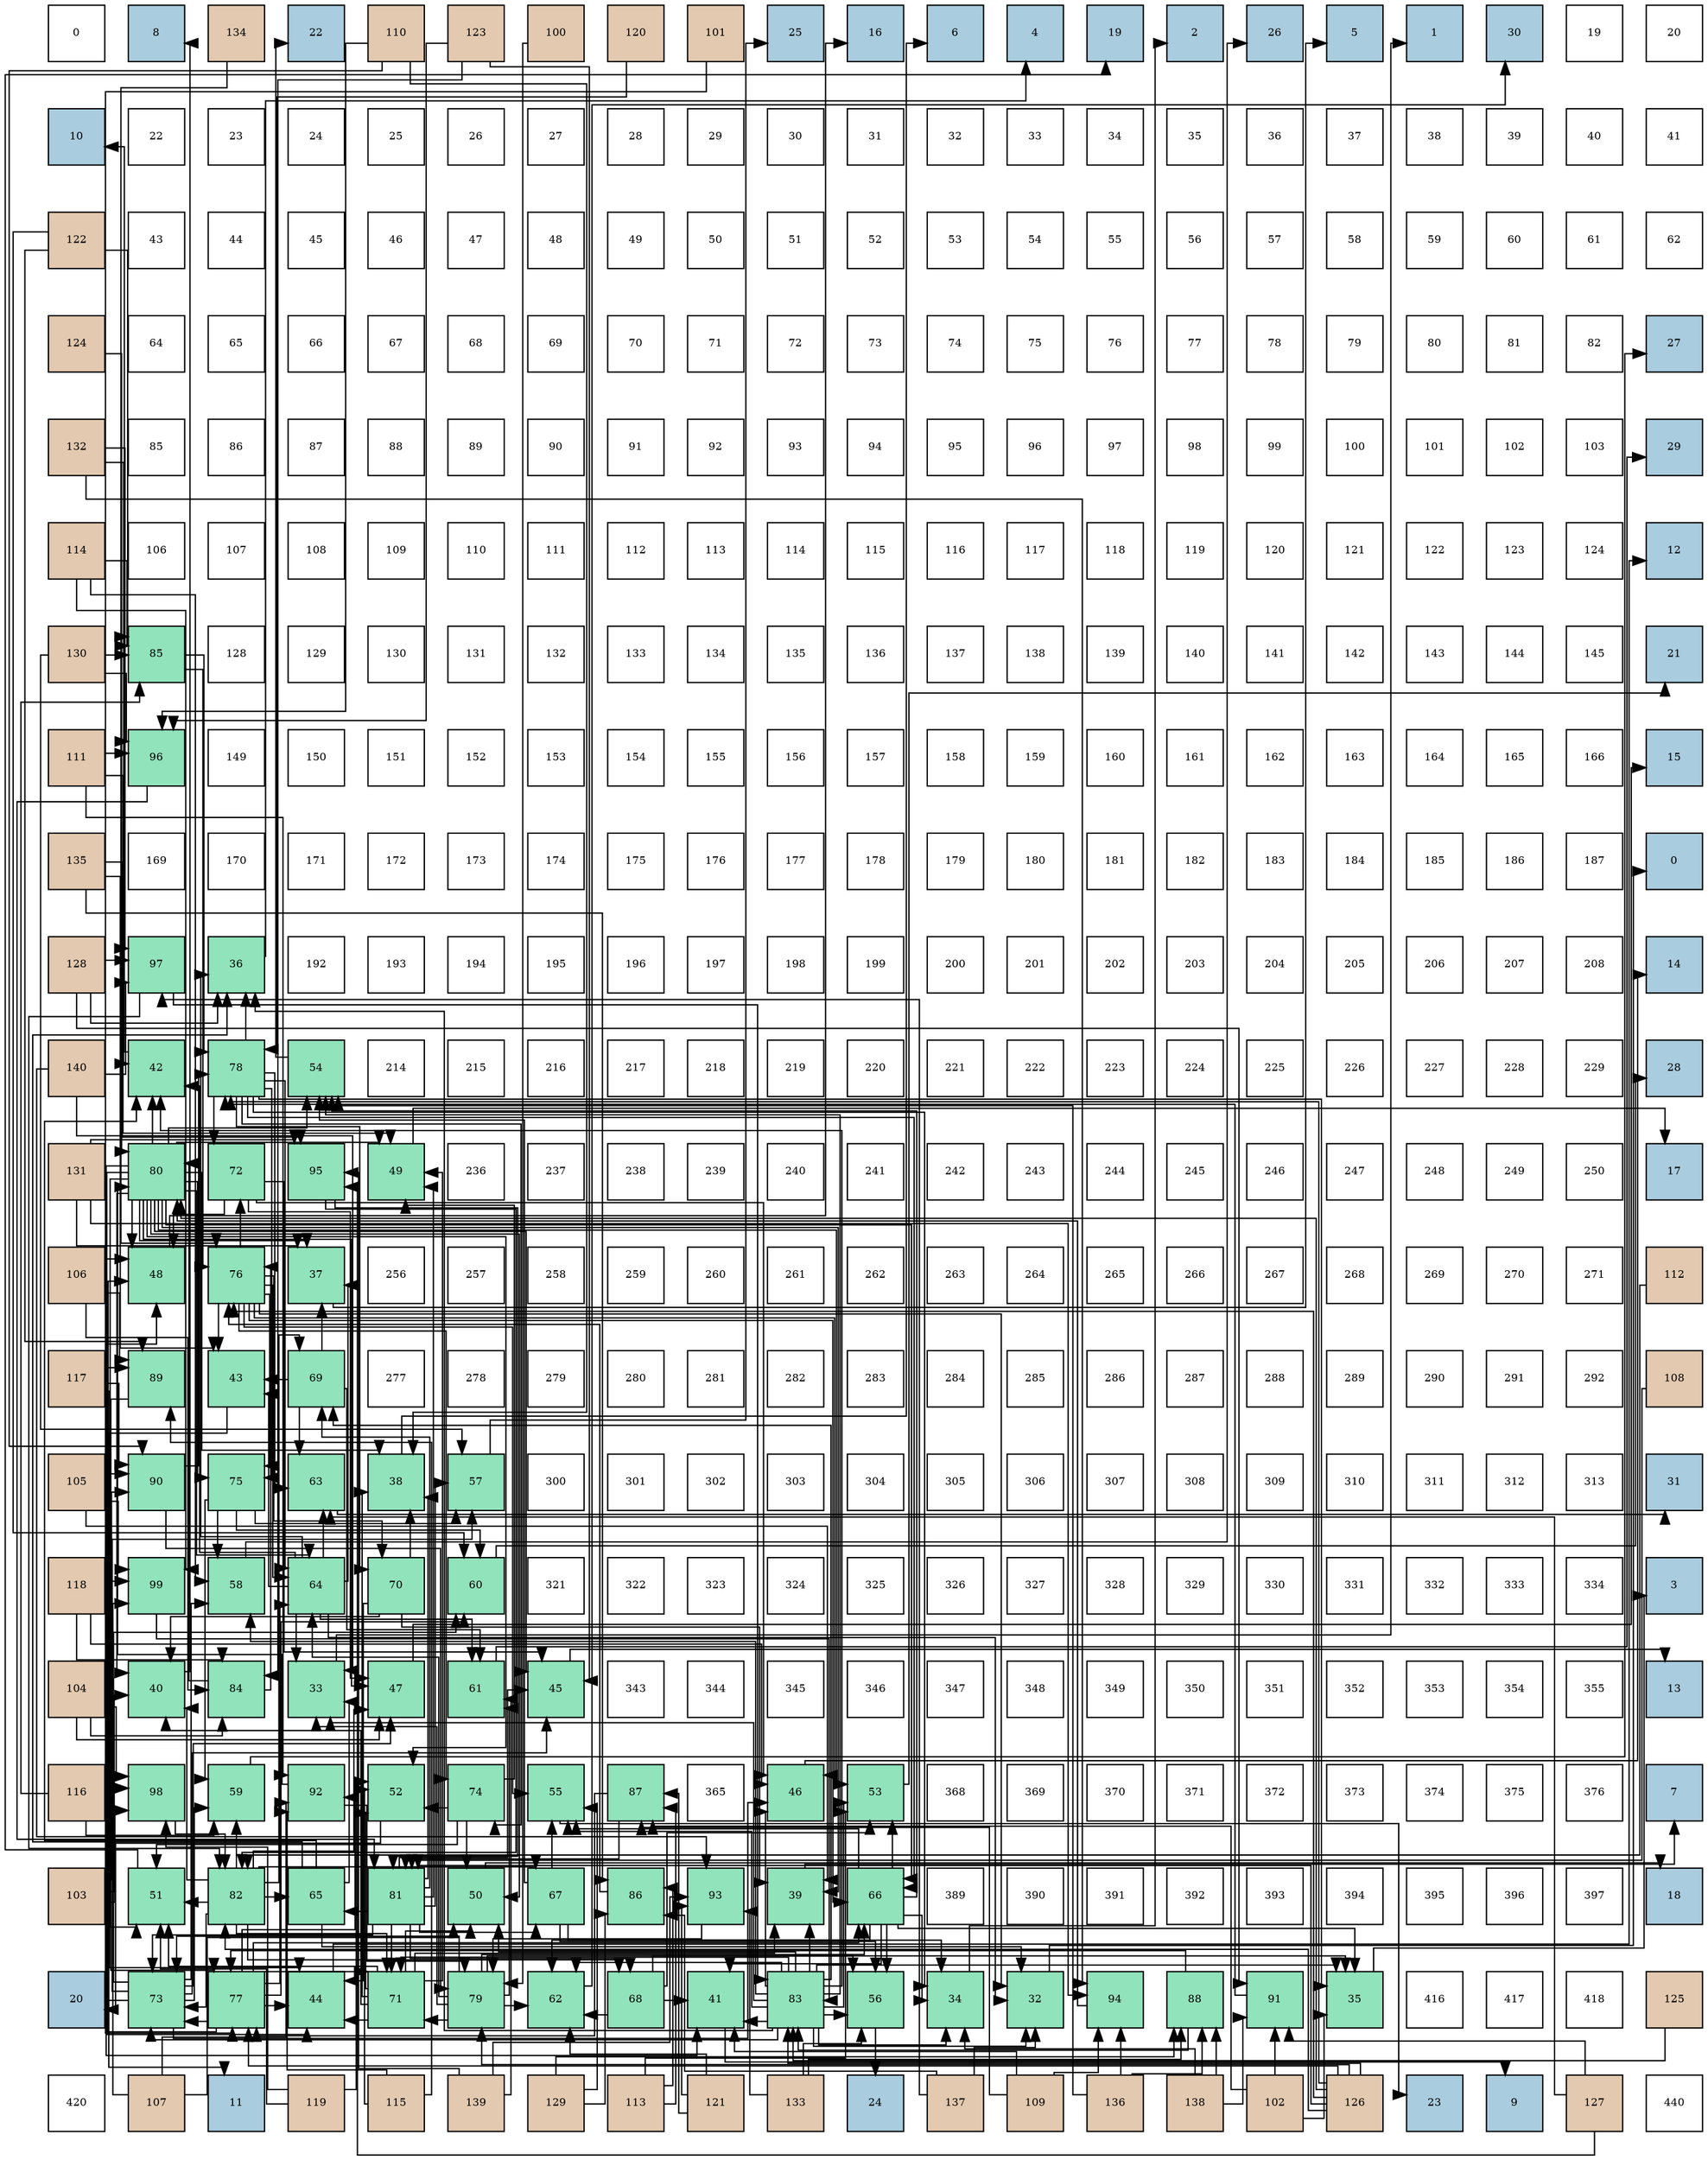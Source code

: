 digraph layout{
 rankdir=TB;
 splines=ortho;
 node [style=filled shape=square fixedsize=true width=0.6];
0[label="0", fontsize=8, fillcolor="#ffffff"];
1[label="8", fontsize=8, fillcolor="#a9ccde"];
2[label="134", fontsize=8, fillcolor="#e3c9af"];
3[label="22", fontsize=8, fillcolor="#a9ccde"];
4[label="110", fontsize=8, fillcolor="#e3c9af"];
5[label="123", fontsize=8, fillcolor="#e3c9af"];
6[label="100", fontsize=8, fillcolor="#e3c9af"];
7[label="120", fontsize=8, fillcolor="#e3c9af"];
8[label="101", fontsize=8, fillcolor="#e3c9af"];
9[label="25", fontsize=8, fillcolor="#a9ccde"];
10[label="16", fontsize=8, fillcolor="#a9ccde"];
11[label="6", fontsize=8, fillcolor="#a9ccde"];
12[label="4", fontsize=8, fillcolor="#a9ccde"];
13[label="19", fontsize=8, fillcolor="#a9ccde"];
14[label="2", fontsize=8, fillcolor="#a9ccde"];
15[label="26", fontsize=8, fillcolor="#a9ccde"];
16[label="5", fontsize=8, fillcolor="#a9ccde"];
17[label="1", fontsize=8, fillcolor="#a9ccde"];
18[label="30", fontsize=8, fillcolor="#a9ccde"];
19[label="19", fontsize=8, fillcolor="#ffffff"];
20[label="20", fontsize=8, fillcolor="#ffffff"];
21[label="10", fontsize=8, fillcolor="#a9ccde"];
22[label="22", fontsize=8, fillcolor="#ffffff"];
23[label="23", fontsize=8, fillcolor="#ffffff"];
24[label="24", fontsize=8, fillcolor="#ffffff"];
25[label="25", fontsize=8, fillcolor="#ffffff"];
26[label="26", fontsize=8, fillcolor="#ffffff"];
27[label="27", fontsize=8, fillcolor="#ffffff"];
28[label="28", fontsize=8, fillcolor="#ffffff"];
29[label="29", fontsize=8, fillcolor="#ffffff"];
30[label="30", fontsize=8, fillcolor="#ffffff"];
31[label="31", fontsize=8, fillcolor="#ffffff"];
32[label="32", fontsize=8, fillcolor="#ffffff"];
33[label="33", fontsize=8, fillcolor="#ffffff"];
34[label="34", fontsize=8, fillcolor="#ffffff"];
35[label="35", fontsize=8, fillcolor="#ffffff"];
36[label="36", fontsize=8, fillcolor="#ffffff"];
37[label="37", fontsize=8, fillcolor="#ffffff"];
38[label="38", fontsize=8, fillcolor="#ffffff"];
39[label="39", fontsize=8, fillcolor="#ffffff"];
40[label="40", fontsize=8, fillcolor="#ffffff"];
41[label="41", fontsize=8, fillcolor="#ffffff"];
42[label="122", fontsize=8, fillcolor="#e3c9af"];
43[label="43", fontsize=8, fillcolor="#ffffff"];
44[label="44", fontsize=8, fillcolor="#ffffff"];
45[label="45", fontsize=8, fillcolor="#ffffff"];
46[label="46", fontsize=8, fillcolor="#ffffff"];
47[label="47", fontsize=8, fillcolor="#ffffff"];
48[label="48", fontsize=8, fillcolor="#ffffff"];
49[label="49", fontsize=8, fillcolor="#ffffff"];
50[label="50", fontsize=8, fillcolor="#ffffff"];
51[label="51", fontsize=8, fillcolor="#ffffff"];
52[label="52", fontsize=8, fillcolor="#ffffff"];
53[label="53", fontsize=8, fillcolor="#ffffff"];
54[label="54", fontsize=8, fillcolor="#ffffff"];
55[label="55", fontsize=8, fillcolor="#ffffff"];
56[label="56", fontsize=8, fillcolor="#ffffff"];
57[label="57", fontsize=8, fillcolor="#ffffff"];
58[label="58", fontsize=8, fillcolor="#ffffff"];
59[label="59", fontsize=8, fillcolor="#ffffff"];
60[label="60", fontsize=8, fillcolor="#ffffff"];
61[label="61", fontsize=8, fillcolor="#ffffff"];
62[label="62", fontsize=8, fillcolor="#ffffff"];
63[label="124", fontsize=8, fillcolor="#e3c9af"];
64[label="64", fontsize=8, fillcolor="#ffffff"];
65[label="65", fontsize=8, fillcolor="#ffffff"];
66[label="66", fontsize=8, fillcolor="#ffffff"];
67[label="67", fontsize=8, fillcolor="#ffffff"];
68[label="68", fontsize=8, fillcolor="#ffffff"];
69[label="69", fontsize=8, fillcolor="#ffffff"];
70[label="70", fontsize=8, fillcolor="#ffffff"];
71[label="71", fontsize=8, fillcolor="#ffffff"];
72[label="72", fontsize=8, fillcolor="#ffffff"];
73[label="73", fontsize=8, fillcolor="#ffffff"];
74[label="74", fontsize=8, fillcolor="#ffffff"];
75[label="75", fontsize=8, fillcolor="#ffffff"];
76[label="76", fontsize=8, fillcolor="#ffffff"];
77[label="77", fontsize=8, fillcolor="#ffffff"];
78[label="78", fontsize=8, fillcolor="#ffffff"];
79[label="79", fontsize=8, fillcolor="#ffffff"];
80[label="80", fontsize=8, fillcolor="#ffffff"];
81[label="81", fontsize=8, fillcolor="#ffffff"];
82[label="82", fontsize=8, fillcolor="#ffffff"];
83[label="27", fontsize=8, fillcolor="#a9ccde"];
84[label="132", fontsize=8, fillcolor="#e3c9af"];
85[label="85", fontsize=8, fillcolor="#ffffff"];
86[label="86", fontsize=8, fillcolor="#ffffff"];
87[label="87", fontsize=8, fillcolor="#ffffff"];
88[label="88", fontsize=8, fillcolor="#ffffff"];
89[label="89", fontsize=8, fillcolor="#ffffff"];
90[label="90", fontsize=8, fillcolor="#ffffff"];
91[label="91", fontsize=8, fillcolor="#ffffff"];
92[label="92", fontsize=8, fillcolor="#ffffff"];
93[label="93", fontsize=8, fillcolor="#ffffff"];
94[label="94", fontsize=8, fillcolor="#ffffff"];
95[label="95", fontsize=8, fillcolor="#ffffff"];
96[label="96", fontsize=8, fillcolor="#ffffff"];
97[label="97", fontsize=8, fillcolor="#ffffff"];
98[label="98", fontsize=8, fillcolor="#ffffff"];
99[label="99", fontsize=8, fillcolor="#ffffff"];
100[label="100", fontsize=8, fillcolor="#ffffff"];
101[label="101", fontsize=8, fillcolor="#ffffff"];
102[label="102", fontsize=8, fillcolor="#ffffff"];
103[label="103", fontsize=8, fillcolor="#ffffff"];
104[label="29", fontsize=8, fillcolor="#a9ccde"];
105[label="114", fontsize=8, fillcolor="#e3c9af"];
106[label="106", fontsize=8, fillcolor="#ffffff"];
107[label="107", fontsize=8, fillcolor="#ffffff"];
108[label="108", fontsize=8, fillcolor="#ffffff"];
109[label="109", fontsize=8, fillcolor="#ffffff"];
110[label="110", fontsize=8, fillcolor="#ffffff"];
111[label="111", fontsize=8, fillcolor="#ffffff"];
112[label="112", fontsize=8, fillcolor="#ffffff"];
113[label="113", fontsize=8, fillcolor="#ffffff"];
114[label="114", fontsize=8, fillcolor="#ffffff"];
115[label="115", fontsize=8, fillcolor="#ffffff"];
116[label="116", fontsize=8, fillcolor="#ffffff"];
117[label="117", fontsize=8, fillcolor="#ffffff"];
118[label="118", fontsize=8, fillcolor="#ffffff"];
119[label="119", fontsize=8, fillcolor="#ffffff"];
120[label="120", fontsize=8, fillcolor="#ffffff"];
121[label="121", fontsize=8, fillcolor="#ffffff"];
122[label="122", fontsize=8, fillcolor="#ffffff"];
123[label="123", fontsize=8, fillcolor="#ffffff"];
124[label="124", fontsize=8, fillcolor="#ffffff"];
125[label="12", fontsize=8, fillcolor="#a9ccde"];
126[label="130", fontsize=8, fillcolor="#e3c9af"];
127[label="85", fontsize=8, fillcolor="#91e3bb"];
128[label="128", fontsize=8, fillcolor="#ffffff"];
129[label="129", fontsize=8, fillcolor="#ffffff"];
130[label="130", fontsize=8, fillcolor="#ffffff"];
131[label="131", fontsize=8, fillcolor="#ffffff"];
132[label="132", fontsize=8, fillcolor="#ffffff"];
133[label="133", fontsize=8, fillcolor="#ffffff"];
134[label="134", fontsize=8, fillcolor="#ffffff"];
135[label="135", fontsize=8, fillcolor="#ffffff"];
136[label="136", fontsize=8, fillcolor="#ffffff"];
137[label="137", fontsize=8, fillcolor="#ffffff"];
138[label="138", fontsize=8, fillcolor="#ffffff"];
139[label="139", fontsize=8, fillcolor="#ffffff"];
140[label="140", fontsize=8, fillcolor="#ffffff"];
141[label="141", fontsize=8, fillcolor="#ffffff"];
142[label="142", fontsize=8, fillcolor="#ffffff"];
143[label="143", fontsize=8, fillcolor="#ffffff"];
144[label="144", fontsize=8, fillcolor="#ffffff"];
145[label="145", fontsize=8, fillcolor="#ffffff"];
146[label="21", fontsize=8, fillcolor="#a9ccde"];
147[label="111", fontsize=8, fillcolor="#e3c9af"];
148[label="96", fontsize=8, fillcolor="#91e3bb"];
149[label="149", fontsize=8, fillcolor="#ffffff"];
150[label="150", fontsize=8, fillcolor="#ffffff"];
151[label="151", fontsize=8, fillcolor="#ffffff"];
152[label="152", fontsize=8, fillcolor="#ffffff"];
153[label="153", fontsize=8, fillcolor="#ffffff"];
154[label="154", fontsize=8, fillcolor="#ffffff"];
155[label="155", fontsize=8, fillcolor="#ffffff"];
156[label="156", fontsize=8, fillcolor="#ffffff"];
157[label="157", fontsize=8, fillcolor="#ffffff"];
158[label="158", fontsize=8, fillcolor="#ffffff"];
159[label="159", fontsize=8, fillcolor="#ffffff"];
160[label="160", fontsize=8, fillcolor="#ffffff"];
161[label="161", fontsize=8, fillcolor="#ffffff"];
162[label="162", fontsize=8, fillcolor="#ffffff"];
163[label="163", fontsize=8, fillcolor="#ffffff"];
164[label="164", fontsize=8, fillcolor="#ffffff"];
165[label="165", fontsize=8, fillcolor="#ffffff"];
166[label="166", fontsize=8, fillcolor="#ffffff"];
167[label="15", fontsize=8, fillcolor="#a9ccde"];
168[label="135", fontsize=8, fillcolor="#e3c9af"];
169[label="169", fontsize=8, fillcolor="#ffffff"];
170[label="170", fontsize=8, fillcolor="#ffffff"];
171[label="171", fontsize=8, fillcolor="#ffffff"];
172[label="172", fontsize=8, fillcolor="#ffffff"];
173[label="173", fontsize=8, fillcolor="#ffffff"];
174[label="174", fontsize=8, fillcolor="#ffffff"];
175[label="175", fontsize=8, fillcolor="#ffffff"];
176[label="176", fontsize=8, fillcolor="#ffffff"];
177[label="177", fontsize=8, fillcolor="#ffffff"];
178[label="178", fontsize=8, fillcolor="#ffffff"];
179[label="179", fontsize=8, fillcolor="#ffffff"];
180[label="180", fontsize=8, fillcolor="#ffffff"];
181[label="181", fontsize=8, fillcolor="#ffffff"];
182[label="182", fontsize=8, fillcolor="#ffffff"];
183[label="183", fontsize=8, fillcolor="#ffffff"];
184[label="184", fontsize=8, fillcolor="#ffffff"];
185[label="185", fontsize=8, fillcolor="#ffffff"];
186[label="186", fontsize=8, fillcolor="#ffffff"];
187[label="187", fontsize=8, fillcolor="#ffffff"];
188[label="0", fontsize=8, fillcolor="#a9ccde"];
189[label="128", fontsize=8, fillcolor="#e3c9af"];
190[label="97", fontsize=8, fillcolor="#91e3bb"];
191[label="36", fontsize=8, fillcolor="#91e3bb"];
192[label="192", fontsize=8, fillcolor="#ffffff"];
193[label="193", fontsize=8, fillcolor="#ffffff"];
194[label="194", fontsize=8, fillcolor="#ffffff"];
195[label="195", fontsize=8, fillcolor="#ffffff"];
196[label="196", fontsize=8, fillcolor="#ffffff"];
197[label="197", fontsize=8, fillcolor="#ffffff"];
198[label="198", fontsize=8, fillcolor="#ffffff"];
199[label="199", fontsize=8, fillcolor="#ffffff"];
200[label="200", fontsize=8, fillcolor="#ffffff"];
201[label="201", fontsize=8, fillcolor="#ffffff"];
202[label="202", fontsize=8, fillcolor="#ffffff"];
203[label="203", fontsize=8, fillcolor="#ffffff"];
204[label="204", fontsize=8, fillcolor="#ffffff"];
205[label="205", fontsize=8, fillcolor="#ffffff"];
206[label="206", fontsize=8, fillcolor="#ffffff"];
207[label="207", fontsize=8, fillcolor="#ffffff"];
208[label="208", fontsize=8, fillcolor="#ffffff"];
209[label="14", fontsize=8, fillcolor="#a9ccde"];
210[label="140", fontsize=8, fillcolor="#e3c9af"];
211[label="42", fontsize=8, fillcolor="#91e3bb"];
212[label="78", fontsize=8, fillcolor="#91e3bb"];
213[label="54", fontsize=8, fillcolor="#91e3bb"];
214[label="214", fontsize=8, fillcolor="#ffffff"];
215[label="215", fontsize=8, fillcolor="#ffffff"];
216[label="216", fontsize=8, fillcolor="#ffffff"];
217[label="217", fontsize=8, fillcolor="#ffffff"];
218[label="218", fontsize=8, fillcolor="#ffffff"];
219[label="219", fontsize=8, fillcolor="#ffffff"];
220[label="220", fontsize=8, fillcolor="#ffffff"];
221[label="221", fontsize=8, fillcolor="#ffffff"];
222[label="222", fontsize=8, fillcolor="#ffffff"];
223[label="223", fontsize=8, fillcolor="#ffffff"];
224[label="224", fontsize=8, fillcolor="#ffffff"];
225[label="225", fontsize=8, fillcolor="#ffffff"];
226[label="226", fontsize=8, fillcolor="#ffffff"];
227[label="227", fontsize=8, fillcolor="#ffffff"];
228[label="228", fontsize=8, fillcolor="#ffffff"];
229[label="229", fontsize=8, fillcolor="#ffffff"];
230[label="28", fontsize=8, fillcolor="#a9ccde"];
231[label="131", fontsize=8, fillcolor="#e3c9af"];
232[label="80", fontsize=8, fillcolor="#91e3bb"];
233[label="72", fontsize=8, fillcolor="#91e3bb"];
234[label="95", fontsize=8, fillcolor="#91e3bb"];
235[label="49", fontsize=8, fillcolor="#91e3bb"];
236[label="236", fontsize=8, fillcolor="#ffffff"];
237[label="237", fontsize=8, fillcolor="#ffffff"];
238[label="238", fontsize=8, fillcolor="#ffffff"];
239[label="239", fontsize=8, fillcolor="#ffffff"];
240[label="240", fontsize=8, fillcolor="#ffffff"];
241[label="241", fontsize=8, fillcolor="#ffffff"];
242[label="242", fontsize=8, fillcolor="#ffffff"];
243[label="243", fontsize=8, fillcolor="#ffffff"];
244[label="244", fontsize=8, fillcolor="#ffffff"];
245[label="245", fontsize=8, fillcolor="#ffffff"];
246[label="246", fontsize=8, fillcolor="#ffffff"];
247[label="247", fontsize=8, fillcolor="#ffffff"];
248[label="248", fontsize=8, fillcolor="#ffffff"];
249[label="249", fontsize=8, fillcolor="#ffffff"];
250[label="250", fontsize=8, fillcolor="#ffffff"];
251[label="17", fontsize=8, fillcolor="#a9ccde"];
252[label="106", fontsize=8, fillcolor="#e3c9af"];
253[label="48", fontsize=8, fillcolor="#91e3bb"];
254[label="76", fontsize=8, fillcolor="#91e3bb"];
255[label="37", fontsize=8, fillcolor="#91e3bb"];
256[label="256", fontsize=8, fillcolor="#ffffff"];
257[label="257", fontsize=8, fillcolor="#ffffff"];
258[label="258", fontsize=8, fillcolor="#ffffff"];
259[label="259", fontsize=8, fillcolor="#ffffff"];
260[label="260", fontsize=8, fillcolor="#ffffff"];
261[label="261", fontsize=8, fillcolor="#ffffff"];
262[label="262", fontsize=8, fillcolor="#ffffff"];
263[label="263", fontsize=8, fillcolor="#ffffff"];
264[label="264", fontsize=8, fillcolor="#ffffff"];
265[label="265", fontsize=8, fillcolor="#ffffff"];
266[label="266", fontsize=8, fillcolor="#ffffff"];
267[label="267", fontsize=8, fillcolor="#ffffff"];
268[label="268", fontsize=8, fillcolor="#ffffff"];
269[label="269", fontsize=8, fillcolor="#ffffff"];
270[label="270", fontsize=8, fillcolor="#ffffff"];
271[label="271", fontsize=8, fillcolor="#ffffff"];
272[label="112", fontsize=8, fillcolor="#e3c9af"];
273[label="117", fontsize=8, fillcolor="#e3c9af"];
274[label="89", fontsize=8, fillcolor="#91e3bb"];
275[label="43", fontsize=8, fillcolor="#91e3bb"];
276[label="69", fontsize=8, fillcolor="#91e3bb"];
277[label="277", fontsize=8, fillcolor="#ffffff"];
278[label="278", fontsize=8, fillcolor="#ffffff"];
279[label="279", fontsize=8, fillcolor="#ffffff"];
280[label="280", fontsize=8, fillcolor="#ffffff"];
281[label="281", fontsize=8, fillcolor="#ffffff"];
282[label="282", fontsize=8, fillcolor="#ffffff"];
283[label="283", fontsize=8, fillcolor="#ffffff"];
284[label="284", fontsize=8, fillcolor="#ffffff"];
285[label="285", fontsize=8, fillcolor="#ffffff"];
286[label="286", fontsize=8, fillcolor="#ffffff"];
287[label="287", fontsize=8, fillcolor="#ffffff"];
288[label="288", fontsize=8, fillcolor="#ffffff"];
289[label="289", fontsize=8, fillcolor="#ffffff"];
290[label="290", fontsize=8, fillcolor="#ffffff"];
291[label="291", fontsize=8, fillcolor="#ffffff"];
292[label="292", fontsize=8, fillcolor="#ffffff"];
293[label="108", fontsize=8, fillcolor="#e3c9af"];
294[label="105", fontsize=8, fillcolor="#e3c9af"];
295[label="90", fontsize=8, fillcolor="#91e3bb"];
296[label="75", fontsize=8, fillcolor="#91e3bb"];
297[label="63", fontsize=8, fillcolor="#91e3bb"];
298[label="38", fontsize=8, fillcolor="#91e3bb"];
299[label="57", fontsize=8, fillcolor="#91e3bb"];
300[label="300", fontsize=8, fillcolor="#ffffff"];
301[label="301", fontsize=8, fillcolor="#ffffff"];
302[label="302", fontsize=8, fillcolor="#ffffff"];
303[label="303", fontsize=8, fillcolor="#ffffff"];
304[label="304", fontsize=8, fillcolor="#ffffff"];
305[label="305", fontsize=8, fillcolor="#ffffff"];
306[label="306", fontsize=8, fillcolor="#ffffff"];
307[label="307", fontsize=8, fillcolor="#ffffff"];
308[label="308", fontsize=8, fillcolor="#ffffff"];
309[label="309", fontsize=8, fillcolor="#ffffff"];
310[label="310", fontsize=8, fillcolor="#ffffff"];
311[label="311", fontsize=8, fillcolor="#ffffff"];
312[label="312", fontsize=8, fillcolor="#ffffff"];
313[label="313", fontsize=8, fillcolor="#ffffff"];
314[label="31", fontsize=8, fillcolor="#a9ccde"];
315[label="118", fontsize=8, fillcolor="#e3c9af"];
316[label="99", fontsize=8, fillcolor="#91e3bb"];
317[label="58", fontsize=8, fillcolor="#91e3bb"];
318[label="64", fontsize=8, fillcolor="#91e3bb"];
319[label="70", fontsize=8, fillcolor="#91e3bb"];
320[label="60", fontsize=8, fillcolor="#91e3bb"];
321[label="321", fontsize=8, fillcolor="#ffffff"];
322[label="322", fontsize=8, fillcolor="#ffffff"];
323[label="323", fontsize=8, fillcolor="#ffffff"];
324[label="324", fontsize=8, fillcolor="#ffffff"];
325[label="325", fontsize=8, fillcolor="#ffffff"];
326[label="326", fontsize=8, fillcolor="#ffffff"];
327[label="327", fontsize=8, fillcolor="#ffffff"];
328[label="328", fontsize=8, fillcolor="#ffffff"];
329[label="329", fontsize=8, fillcolor="#ffffff"];
330[label="330", fontsize=8, fillcolor="#ffffff"];
331[label="331", fontsize=8, fillcolor="#ffffff"];
332[label="332", fontsize=8, fillcolor="#ffffff"];
333[label="333", fontsize=8, fillcolor="#ffffff"];
334[label="334", fontsize=8, fillcolor="#ffffff"];
335[label="3", fontsize=8, fillcolor="#a9ccde"];
336[label="104", fontsize=8, fillcolor="#e3c9af"];
337[label="40", fontsize=8, fillcolor="#91e3bb"];
338[label="84", fontsize=8, fillcolor="#91e3bb"];
339[label="33", fontsize=8, fillcolor="#91e3bb"];
340[label="47", fontsize=8, fillcolor="#91e3bb"];
341[label="61", fontsize=8, fillcolor="#91e3bb"];
342[label="45", fontsize=8, fillcolor="#91e3bb"];
343[label="343", fontsize=8, fillcolor="#ffffff"];
344[label="344", fontsize=8, fillcolor="#ffffff"];
345[label="345", fontsize=8, fillcolor="#ffffff"];
346[label="346", fontsize=8, fillcolor="#ffffff"];
347[label="347", fontsize=8, fillcolor="#ffffff"];
348[label="348", fontsize=8, fillcolor="#ffffff"];
349[label="349", fontsize=8, fillcolor="#ffffff"];
350[label="350", fontsize=8, fillcolor="#ffffff"];
351[label="351", fontsize=8, fillcolor="#ffffff"];
352[label="352", fontsize=8, fillcolor="#ffffff"];
353[label="353", fontsize=8, fillcolor="#ffffff"];
354[label="354", fontsize=8, fillcolor="#ffffff"];
355[label="355", fontsize=8, fillcolor="#ffffff"];
356[label="13", fontsize=8, fillcolor="#a9ccde"];
357[label="116", fontsize=8, fillcolor="#e3c9af"];
358[label="98", fontsize=8, fillcolor="#91e3bb"];
359[label="59", fontsize=8, fillcolor="#91e3bb"];
360[label="92", fontsize=8, fillcolor="#91e3bb"];
361[label="52", fontsize=8, fillcolor="#91e3bb"];
362[label="74", fontsize=8, fillcolor="#91e3bb"];
363[label="55", fontsize=8, fillcolor="#91e3bb"];
364[label="87", fontsize=8, fillcolor="#91e3bb"];
365[label="365", fontsize=8, fillcolor="#ffffff"];
366[label="46", fontsize=8, fillcolor="#91e3bb"];
367[label="53", fontsize=8, fillcolor="#91e3bb"];
368[label="368", fontsize=8, fillcolor="#ffffff"];
369[label="369", fontsize=8, fillcolor="#ffffff"];
370[label="370", fontsize=8, fillcolor="#ffffff"];
371[label="371", fontsize=8, fillcolor="#ffffff"];
372[label="372", fontsize=8, fillcolor="#ffffff"];
373[label="373", fontsize=8, fillcolor="#ffffff"];
374[label="374", fontsize=8, fillcolor="#ffffff"];
375[label="375", fontsize=8, fillcolor="#ffffff"];
376[label="376", fontsize=8, fillcolor="#ffffff"];
377[label="7", fontsize=8, fillcolor="#a9ccde"];
378[label="103", fontsize=8, fillcolor="#e3c9af"];
379[label="51", fontsize=8, fillcolor="#91e3bb"];
380[label="82", fontsize=8, fillcolor="#91e3bb"];
381[label="65", fontsize=8, fillcolor="#91e3bb"];
382[label="81", fontsize=8, fillcolor="#91e3bb"];
383[label="50", fontsize=8, fillcolor="#91e3bb"];
384[label="67", fontsize=8, fillcolor="#91e3bb"];
385[label="86", fontsize=8, fillcolor="#91e3bb"];
386[label="93", fontsize=8, fillcolor="#91e3bb"];
387[label="39", fontsize=8, fillcolor="#91e3bb"];
388[label="66", fontsize=8, fillcolor="#91e3bb"];
389[label="389", fontsize=8, fillcolor="#ffffff"];
390[label="390", fontsize=8, fillcolor="#ffffff"];
391[label="391", fontsize=8, fillcolor="#ffffff"];
392[label="392", fontsize=8, fillcolor="#ffffff"];
393[label="393", fontsize=8, fillcolor="#ffffff"];
394[label="394", fontsize=8, fillcolor="#ffffff"];
395[label="395", fontsize=8, fillcolor="#ffffff"];
396[label="396", fontsize=8, fillcolor="#ffffff"];
397[label="397", fontsize=8, fillcolor="#ffffff"];
398[label="18", fontsize=8, fillcolor="#a9ccde"];
399[label="20", fontsize=8, fillcolor="#a9ccde"];
400[label="73", fontsize=8, fillcolor="#91e3bb"];
401[label="77", fontsize=8, fillcolor="#91e3bb"];
402[label="44", fontsize=8, fillcolor="#91e3bb"];
403[label="71", fontsize=8, fillcolor="#91e3bb"];
404[label="79", fontsize=8, fillcolor="#91e3bb"];
405[label="62", fontsize=8, fillcolor="#91e3bb"];
406[label="68", fontsize=8, fillcolor="#91e3bb"];
407[label="41", fontsize=8, fillcolor="#91e3bb"];
408[label="83", fontsize=8, fillcolor="#91e3bb"];
409[label="56", fontsize=8, fillcolor="#91e3bb"];
410[label="34", fontsize=8, fillcolor="#91e3bb"];
411[label="32", fontsize=8, fillcolor="#91e3bb"];
412[label="94", fontsize=8, fillcolor="#91e3bb"];
413[label="88", fontsize=8, fillcolor="#91e3bb"];
414[label="91", fontsize=8, fillcolor="#91e3bb"];
415[label="35", fontsize=8, fillcolor="#91e3bb"];
416[label="416", fontsize=8, fillcolor="#ffffff"];
417[label="417", fontsize=8, fillcolor="#ffffff"];
418[label="418", fontsize=8, fillcolor="#ffffff"];
419[label="125", fontsize=8, fillcolor="#e3c9af"];
420[label="420", fontsize=8, fillcolor="#ffffff"];
421[label="107", fontsize=8, fillcolor="#e3c9af"];
422[label="11", fontsize=8, fillcolor="#a9ccde"];
423[label="119", fontsize=8, fillcolor="#e3c9af"];
424[label="115", fontsize=8, fillcolor="#e3c9af"];
425[label="139", fontsize=8, fillcolor="#e3c9af"];
426[label="129", fontsize=8, fillcolor="#e3c9af"];
427[label="113", fontsize=8, fillcolor="#e3c9af"];
428[label="121", fontsize=8, fillcolor="#e3c9af"];
429[label="133", fontsize=8, fillcolor="#e3c9af"];
430[label="24", fontsize=8, fillcolor="#a9ccde"];
431[label="137", fontsize=8, fillcolor="#e3c9af"];
432[label="109", fontsize=8, fillcolor="#e3c9af"];
433[label="136", fontsize=8, fillcolor="#e3c9af"];
434[label="138", fontsize=8, fillcolor="#e3c9af"];
435[label="102", fontsize=8, fillcolor="#e3c9af"];
436[label="126", fontsize=8, fillcolor="#e3c9af"];
437[label="23", fontsize=8, fillcolor="#a9ccde"];
438[label="9", fontsize=8, fillcolor="#a9ccde"];
439[label="127", fontsize=8, fillcolor="#e3c9af"];
440[label="440", fontsize=8, fillcolor="#ffffff"];
edge [constraint=false, style=vis];411 -> 188;
339 -> 17;
410 -> 14;
415 -> 335;
191 -> 12;
255 -> 16;
298 -> 11;
387 -> 377;
337 -> 1;
407 -> 438;
211 -> 21;
275 -> 422;
402 -> 125;
342 -> 356;
366 -> 209;
340 -> 167;
253 -> 10;
235 -> 251;
383 -> 398;
379 -> 13;
361 -> 399;
367 -> 146;
213 -> 3;
363 -> 437;
409 -> 430;
299 -> 9;
317 -> 15;
359 -> 83;
320 -> 230;
341 -> 104;
405 -> 18;
297 -> 314;
318 -> 411;
318 -> 339;
318 -> 191;
318 -> 255;
318 -> 211;
318 -> 275;
318 -> 341;
318 -> 297;
381 -> 411;
381 -> 339;
381 -> 191;
381 -> 211;
388 -> 410;
388 -> 415;
388 -> 407;
388 -> 367;
388 -> 213;
388 -> 363;
388 -> 409;
388 -> 405;
384 -> 410;
384 -> 213;
384 -> 363;
384 -> 409;
406 -> 415;
406 -> 407;
406 -> 367;
406 -> 405;
276 -> 255;
276 -> 275;
276 -> 341;
276 -> 297;
319 -> 298;
319 -> 387;
319 -> 337;
319 -> 402;
403 -> 298;
403 -> 387;
403 -> 337;
403 -> 402;
403 -> 235;
403 -> 383;
403 -> 379;
403 -> 361;
233 -> 342;
233 -> 366;
233 -> 340;
233 -> 253;
400 -> 342;
400 -> 366;
400 -> 340;
400 -> 253;
400 -> 299;
400 -> 317;
400 -> 359;
400 -> 320;
362 -> 235;
362 -> 383;
362 -> 379;
362 -> 361;
296 -> 299;
296 -> 317;
296 -> 359;
296 -> 320;
254 -> 411;
254 -> 275;
254 -> 367;
254 -> 363;
254 -> 318;
254 -> 388;
254 -> 319;
254 -> 233;
254 -> 362;
254 -> 296;
401 -> 402;
401 -> 253;
401 -> 361;
401 -> 320;
401 -> 318;
401 -> 388;
401 -> 403;
401 -> 400;
212 -> 410;
212 -> 415;
212 -> 191;
212 -> 297;
212 -> 318;
212 -> 388;
212 -> 319;
212 -> 233;
212 -> 362;
212 -> 296;
404 -> 339;
404 -> 409;
404 -> 341;
404 -> 405;
404 -> 318;
404 -> 388;
404 -> 403;
404 -> 400;
232 -> 255;
232 -> 298;
232 -> 387;
232 -> 337;
232 -> 407;
232 -> 211;
232 -> 402;
232 -> 342;
232 -> 366;
232 -> 340;
232 -> 253;
232 -> 235;
232 -> 383;
232 -> 379;
232 -> 361;
232 -> 213;
232 -> 318;
232 -> 388;
232 -> 296;
382 -> 298;
382 -> 342;
382 -> 235;
382 -> 299;
382 -> 381;
382 -> 384;
382 -> 406;
382 -> 276;
382 -> 403;
382 -> 400;
380 -> 337;
380 -> 340;
380 -> 379;
380 -> 359;
380 -> 381;
380 -> 384;
380 -> 406;
380 -> 276;
380 -> 403;
380 -> 400;
408 -> 411;
408 -> 339;
408 -> 410;
408 -> 415;
408 -> 191;
408 -> 387;
408 -> 407;
408 -> 211;
408 -> 366;
408 -> 383;
408 -> 367;
408 -> 213;
408 -> 363;
408 -> 409;
408 -> 317;
408 -> 405;
408 -> 276;
408 -> 403;
408 -> 400;
338 -> 254;
338 -> 232;
127 -> 254;
127 -> 212;
385 -> 254;
364 -> 401;
364 -> 382;
413 -> 401;
413 -> 408;
274 -> 401;
295 -> 212;
295 -> 404;
414 -> 212;
360 -> 404;
360 -> 232;
386 -> 404;
412 -> 232;
234 -> 382;
234 -> 380;
148 -> 382;
190 -> 380;
190 -> 408;
358 -> 380;
316 -> 408;
6 -> 404;
8 -> 401;
435 -> 415;
435 -> 364;
435 -> 414;
378 -> 337;
378 -> 295;
378 -> 358;
336 -> 340;
336 -> 338;
336 -> 358;
294 -> 387;
294 -> 295;
294 -> 316;
252 -> 253;
252 -> 338;
252 -> 274;
421 -> 383;
421 -> 360;
421 -> 316;
293 -> 382;
432 -> 407;
432 -> 364;
432 -> 412;
4 -> 298;
4 -> 295;
4 -> 148;
147 -> 235;
147 -> 360;
147 -> 148;
272 -> 380;
427 -> 367;
427 -> 385;
427 -> 364;
105 -> 317;
105 -> 127;
105 -> 316;
424 -> 361;
424 -> 274;
424 -> 360;
357 -> 359;
357 -> 127;
357 -> 358;
273 -> 402;
273 -> 274;
273 -> 295;
315 -> 366;
315 -> 338;
315 -> 316;
423 -> 379;
423 -> 360;
423 -> 358;
7 -> 212;
428 -> 405;
428 -> 364;
428 -> 386;
42 -> 320;
42 -> 127;
42 -> 274;
5 -> 342;
5 -> 338;
5 -> 148;
63 -> 232;
419 -> 408;
436 -> 254;
436 -> 401;
436 -> 212;
436 -> 404;
436 -> 232;
436 -> 382;
436 -> 380;
436 -> 408;
439 -> 297;
439 -> 414;
439 -> 234;
189 -> 191;
189 -> 414;
189 -> 190;
426 -> 363;
426 -> 385;
426 -> 413;
126 -> 299;
126 -> 127;
126 -> 148;
231 -> 255;
231 -> 412;
231 -> 234;
84 -> 211;
84 -> 412;
84 -> 190;
429 -> 409;
429 -> 413;
429 -> 386;
2 -> 254;
168 -> 275;
168 -> 385;
168 -> 234;
433 -> 213;
433 -> 413;
433 -> 412;
431 -> 411;
431 -> 385;
431 -> 190;
434 -> 410;
434 -> 413;
434 -> 414;
425 -> 341;
425 -> 386;
425 -> 234;
210 -> 339;
210 -> 386;
210 -> 190;
edge [constraint=true, style=invis];
0 -> 21 -> 42 -> 63 -> 84 -> 105 -> 126 -> 147 -> 168 -> 189 -> 210 -> 231 -> 252 -> 273 -> 294 -> 315 -> 336 -> 357 -> 378 -> 399 -> 420;
1 -> 22 -> 43 -> 64 -> 85 -> 106 -> 127 -> 148 -> 169 -> 190 -> 211 -> 232 -> 253 -> 274 -> 295 -> 316 -> 337 -> 358 -> 379 -> 400 -> 421;
2 -> 23 -> 44 -> 65 -> 86 -> 107 -> 128 -> 149 -> 170 -> 191 -> 212 -> 233 -> 254 -> 275 -> 296 -> 317 -> 338 -> 359 -> 380 -> 401 -> 422;
3 -> 24 -> 45 -> 66 -> 87 -> 108 -> 129 -> 150 -> 171 -> 192 -> 213 -> 234 -> 255 -> 276 -> 297 -> 318 -> 339 -> 360 -> 381 -> 402 -> 423;
4 -> 25 -> 46 -> 67 -> 88 -> 109 -> 130 -> 151 -> 172 -> 193 -> 214 -> 235 -> 256 -> 277 -> 298 -> 319 -> 340 -> 361 -> 382 -> 403 -> 424;
5 -> 26 -> 47 -> 68 -> 89 -> 110 -> 131 -> 152 -> 173 -> 194 -> 215 -> 236 -> 257 -> 278 -> 299 -> 320 -> 341 -> 362 -> 383 -> 404 -> 425;
6 -> 27 -> 48 -> 69 -> 90 -> 111 -> 132 -> 153 -> 174 -> 195 -> 216 -> 237 -> 258 -> 279 -> 300 -> 321 -> 342 -> 363 -> 384 -> 405 -> 426;
7 -> 28 -> 49 -> 70 -> 91 -> 112 -> 133 -> 154 -> 175 -> 196 -> 217 -> 238 -> 259 -> 280 -> 301 -> 322 -> 343 -> 364 -> 385 -> 406 -> 427;
8 -> 29 -> 50 -> 71 -> 92 -> 113 -> 134 -> 155 -> 176 -> 197 -> 218 -> 239 -> 260 -> 281 -> 302 -> 323 -> 344 -> 365 -> 386 -> 407 -> 428;
9 -> 30 -> 51 -> 72 -> 93 -> 114 -> 135 -> 156 -> 177 -> 198 -> 219 -> 240 -> 261 -> 282 -> 303 -> 324 -> 345 -> 366 -> 387 -> 408 -> 429;
10 -> 31 -> 52 -> 73 -> 94 -> 115 -> 136 -> 157 -> 178 -> 199 -> 220 -> 241 -> 262 -> 283 -> 304 -> 325 -> 346 -> 367 -> 388 -> 409 -> 430;
11 -> 32 -> 53 -> 74 -> 95 -> 116 -> 137 -> 158 -> 179 -> 200 -> 221 -> 242 -> 263 -> 284 -> 305 -> 326 -> 347 -> 368 -> 389 -> 410 -> 431;
12 -> 33 -> 54 -> 75 -> 96 -> 117 -> 138 -> 159 -> 180 -> 201 -> 222 -> 243 -> 264 -> 285 -> 306 -> 327 -> 348 -> 369 -> 390 -> 411 -> 432;
13 -> 34 -> 55 -> 76 -> 97 -> 118 -> 139 -> 160 -> 181 -> 202 -> 223 -> 244 -> 265 -> 286 -> 307 -> 328 -> 349 -> 370 -> 391 -> 412 -> 433;
14 -> 35 -> 56 -> 77 -> 98 -> 119 -> 140 -> 161 -> 182 -> 203 -> 224 -> 245 -> 266 -> 287 -> 308 -> 329 -> 350 -> 371 -> 392 -> 413 -> 434;
15 -> 36 -> 57 -> 78 -> 99 -> 120 -> 141 -> 162 -> 183 -> 204 -> 225 -> 246 -> 267 -> 288 -> 309 -> 330 -> 351 -> 372 -> 393 -> 414 -> 435;
16 -> 37 -> 58 -> 79 -> 100 -> 121 -> 142 -> 163 -> 184 -> 205 -> 226 -> 247 -> 268 -> 289 -> 310 -> 331 -> 352 -> 373 -> 394 -> 415 -> 436;
17 -> 38 -> 59 -> 80 -> 101 -> 122 -> 143 -> 164 -> 185 -> 206 -> 227 -> 248 -> 269 -> 290 -> 311 -> 332 -> 353 -> 374 -> 395 -> 416 -> 437;
18 -> 39 -> 60 -> 81 -> 102 -> 123 -> 144 -> 165 -> 186 -> 207 -> 228 -> 249 -> 270 -> 291 -> 312 -> 333 -> 354 -> 375 -> 396 -> 417 -> 438;
19 -> 40 -> 61 -> 82 -> 103 -> 124 -> 145 -> 166 -> 187 -> 208 -> 229 -> 250 -> 271 -> 292 -> 313 -> 334 -> 355 -> 376 -> 397 -> 418 -> 439;
20 -> 41 -> 62 -> 83 -> 104 -> 125 -> 146 -> 167 -> 188 -> 209 -> 230 -> 251 -> 272 -> 293 -> 314 -> 335 -> 356 -> 377 -> 398 -> 419 -> 440;
rank = same {0 -> 1 -> 2 -> 3 -> 4 -> 5 -> 6 -> 7 -> 8 -> 9 -> 10 -> 11 -> 12 -> 13 -> 14 -> 15 -> 16 -> 17 -> 18 -> 19 -> 20};
rank = same {21 -> 22 -> 23 -> 24 -> 25 -> 26 -> 27 -> 28 -> 29 -> 30 -> 31 -> 32 -> 33 -> 34 -> 35 -> 36 -> 37 -> 38 -> 39 -> 40 -> 41};
rank = same {42 -> 43 -> 44 -> 45 -> 46 -> 47 -> 48 -> 49 -> 50 -> 51 -> 52 -> 53 -> 54 -> 55 -> 56 -> 57 -> 58 -> 59 -> 60 -> 61 -> 62};
rank = same {63 -> 64 -> 65 -> 66 -> 67 -> 68 -> 69 -> 70 -> 71 -> 72 -> 73 -> 74 -> 75 -> 76 -> 77 -> 78 -> 79 -> 80 -> 81 -> 82 -> 83};
rank = same {84 -> 85 -> 86 -> 87 -> 88 -> 89 -> 90 -> 91 -> 92 -> 93 -> 94 -> 95 -> 96 -> 97 -> 98 -> 99 -> 100 -> 101 -> 102 -> 103 -> 104};
rank = same {105 -> 106 -> 107 -> 108 -> 109 -> 110 -> 111 -> 112 -> 113 -> 114 -> 115 -> 116 -> 117 -> 118 -> 119 -> 120 -> 121 -> 122 -> 123 -> 124 -> 125};
rank = same {126 -> 127 -> 128 -> 129 -> 130 -> 131 -> 132 -> 133 -> 134 -> 135 -> 136 -> 137 -> 138 -> 139 -> 140 -> 141 -> 142 -> 143 -> 144 -> 145 -> 146};
rank = same {147 -> 148 -> 149 -> 150 -> 151 -> 152 -> 153 -> 154 -> 155 -> 156 -> 157 -> 158 -> 159 -> 160 -> 161 -> 162 -> 163 -> 164 -> 165 -> 166 -> 167};
rank = same {168 -> 169 -> 170 -> 171 -> 172 -> 173 -> 174 -> 175 -> 176 -> 177 -> 178 -> 179 -> 180 -> 181 -> 182 -> 183 -> 184 -> 185 -> 186 -> 187 -> 188};
rank = same {189 -> 190 -> 191 -> 192 -> 193 -> 194 -> 195 -> 196 -> 197 -> 198 -> 199 -> 200 -> 201 -> 202 -> 203 -> 204 -> 205 -> 206 -> 207 -> 208 -> 209};
rank = same {210 -> 211 -> 212 -> 213 -> 214 -> 215 -> 216 -> 217 -> 218 -> 219 -> 220 -> 221 -> 222 -> 223 -> 224 -> 225 -> 226 -> 227 -> 228 -> 229 -> 230};
rank = same {231 -> 232 -> 233 -> 234 -> 235 -> 236 -> 237 -> 238 -> 239 -> 240 -> 241 -> 242 -> 243 -> 244 -> 245 -> 246 -> 247 -> 248 -> 249 -> 250 -> 251};
rank = same {252 -> 253 -> 254 -> 255 -> 256 -> 257 -> 258 -> 259 -> 260 -> 261 -> 262 -> 263 -> 264 -> 265 -> 266 -> 267 -> 268 -> 269 -> 270 -> 271 -> 272};
rank = same {273 -> 274 -> 275 -> 276 -> 277 -> 278 -> 279 -> 280 -> 281 -> 282 -> 283 -> 284 -> 285 -> 286 -> 287 -> 288 -> 289 -> 290 -> 291 -> 292 -> 293};
rank = same {294 -> 295 -> 296 -> 297 -> 298 -> 299 -> 300 -> 301 -> 302 -> 303 -> 304 -> 305 -> 306 -> 307 -> 308 -> 309 -> 310 -> 311 -> 312 -> 313 -> 314};
rank = same {315 -> 316 -> 317 -> 318 -> 319 -> 320 -> 321 -> 322 -> 323 -> 324 -> 325 -> 326 -> 327 -> 328 -> 329 -> 330 -> 331 -> 332 -> 333 -> 334 -> 335};
rank = same {336 -> 337 -> 338 -> 339 -> 340 -> 341 -> 342 -> 343 -> 344 -> 345 -> 346 -> 347 -> 348 -> 349 -> 350 -> 351 -> 352 -> 353 -> 354 -> 355 -> 356};
rank = same {357 -> 358 -> 359 -> 360 -> 361 -> 362 -> 363 -> 364 -> 365 -> 366 -> 367 -> 368 -> 369 -> 370 -> 371 -> 372 -> 373 -> 374 -> 375 -> 376 -> 377};
rank = same {378 -> 379 -> 380 -> 381 -> 382 -> 383 -> 384 -> 385 -> 386 -> 387 -> 388 -> 389 -> 390 -> 391 -> 392 -> 393 -> 394 -> 395 -> 396 -> 397 -> 398};
rank = same {399 -> 400 -> 401 -> 402 -> 403 -> 404 -> 405 -> 406 -> 407 -> 408 -> 409 -> 410 -> 411 -> 412 -> 413 -> 414 -> 415 -> 416 -> 417 -> 418 -> 419};
rank = same {420 -> 421 -> 422 -> 423 -> 424 -> 425 -> 426 -> 427 -> 428 -> 429 -> 430 -> 431 -> 432 -> 433 -> 434 -> 435 -> 436 -> 437 -> 438 -> 439 -> 440};
}